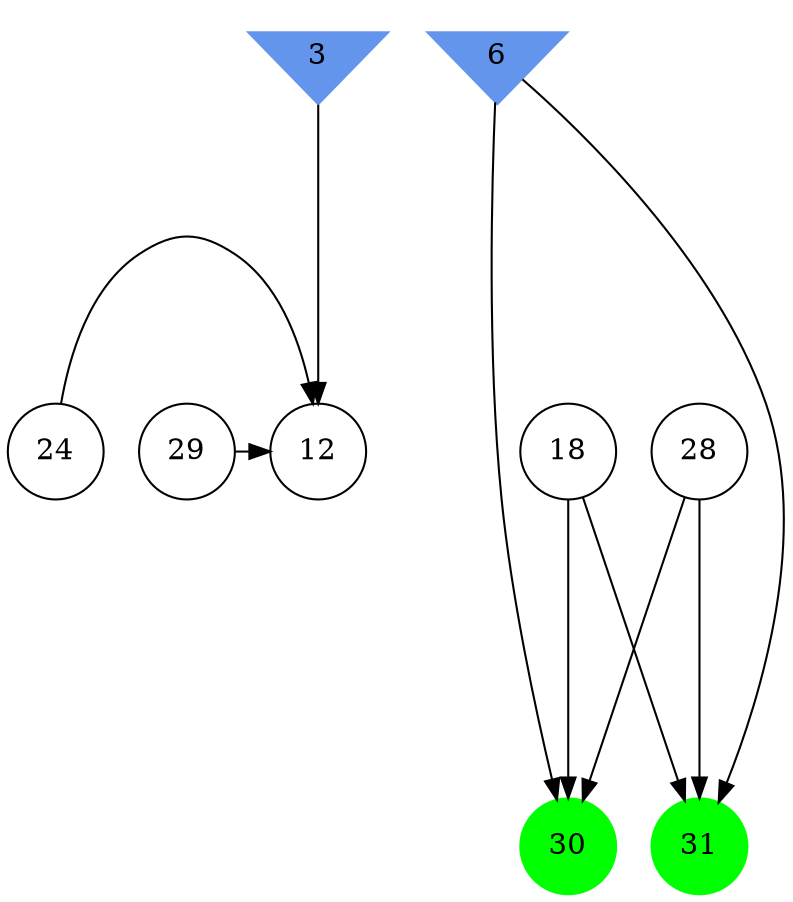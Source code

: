 digraph brain {
	ranksep=2.0;
	3 [shape=invtriangle,style=filled,color=cornflowerblue];
	6 [shape=invtriangle,style=filled,color=cornflowerblue];
	12 [shape=circle,color=black];
	18 [shape=circle,color=black];
	24 [shape=circle,color=black];
	28 [shape=circle,color=black];
	29 [shape=circle,color=black];
	30 [shape=circle,style=filled,color=green];
	31 [shape=circle,style=filled,color=green];
	24	->	12;
	3	->	12;
	29	->	12;
	6	->	31;
	6	->	30;
	28	->	31;
	28	->	30;
	18	->	31;
	18	->	30;
	{ rank=same; 3; 6; }
	{ rank=same; 12; 18; 24; 28; 29; }
	{ rank=same; 30; 31; }
}

